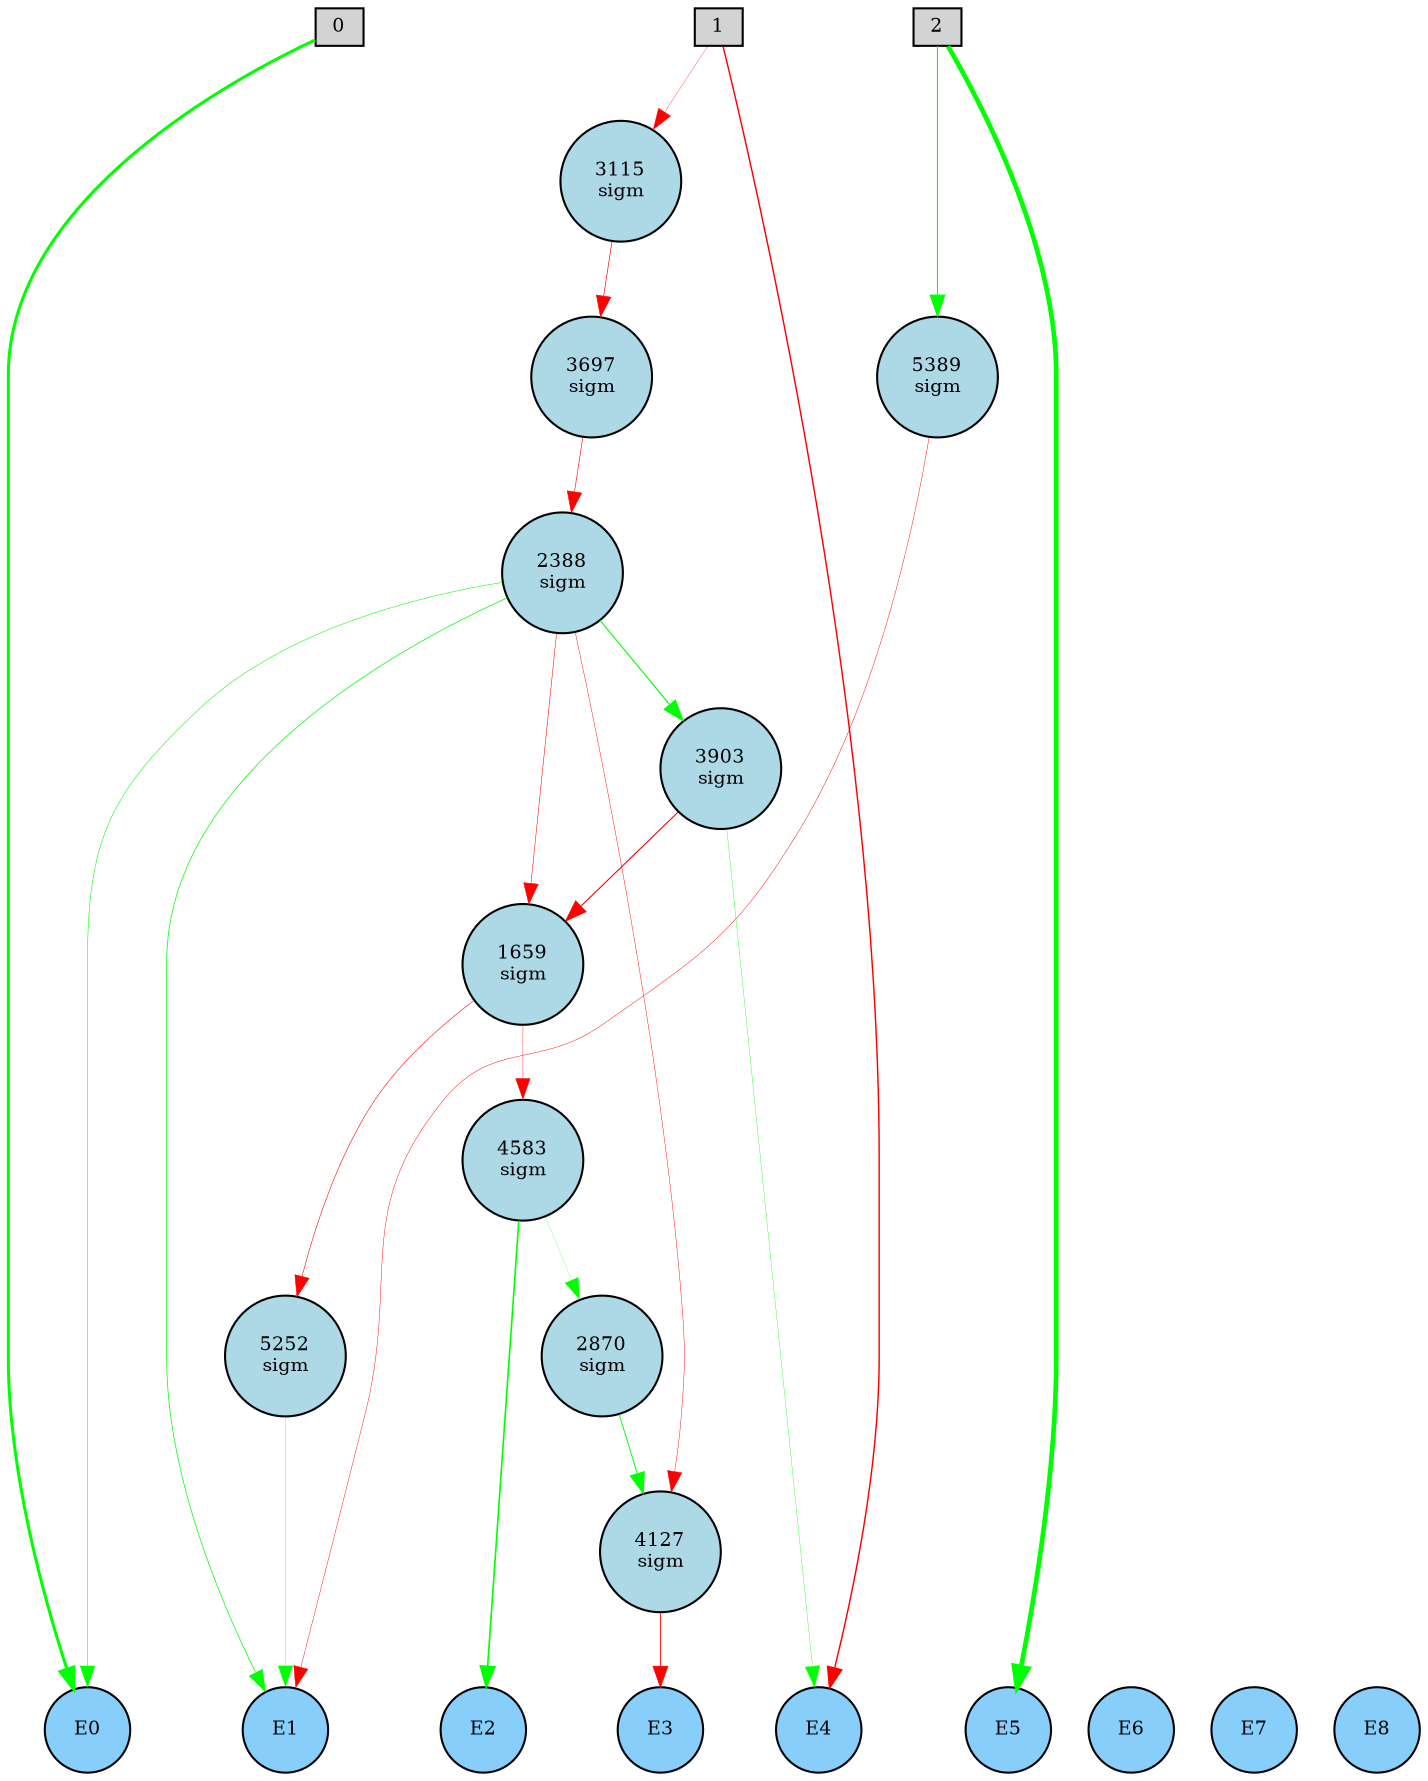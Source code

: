 digraph {
	node [fontsize=9 height=0.2 shape=circle width=0.2]
	subgraph inputs {
		node [shape=box style=filled]
		rank=source
		0 [fillcolor=lightgray]
		1 [fillcolor=lightgray]
		0 -> 1 [style=invis]
		2 [fillcolor=lightgray]
		1 -> 2 [style=invis]
	}
	subgraph outputs {
		node [style=filled]
		rank=sink
		E0 [fillcolor=lightskyblue fontsize=9 height=0.2 shape=circle width=0.2]
		E1 [fillcolor=lightskyblue fontsize=9 height=0.2 shape=circle width=0.2]
		E0 -> E1 [style=invis]
		E2 [fillcolor=lightskyblue fontsize=9 height=0.2 shape=circle width=0.2]
		E1 -> E2 [style=invis]
		E3 [fillcolor=lightskyblue fontsize=9 height=0.2 shape=circle width=0.2]
		E2 -> E3 [style=invis]
		E4 [fillcolor=lightskyblue fontsize=9 height=0.2 shape=circle width=0.2]
		E3 -> E4 [style=invis]
		E5 [fillcolor=lightskyblue fontsize=9 height=0.2 shape=circle width=0.2]
		E4 -> E5 [style=invis]
		E6 [fillcolor=lightskyblue fontsize=9 height=0.2 shape=circle width=0.2]
		E5 -> E6 [style=invis]
		E7 [fillcolor=lightskyblue fontsize=9 height=0.2 shape=circle width=0.2]
		E6 -> E7 [style=invis]
		E8 [fillcolor=lightskyblue fontsize=9 height=0.2 shape=circle width=0.2]
		E7 -> E8 [style=invis]
	}
	5252 [label="5252
sigm" fillcolor=lightblue style=filled]
	5389 [label="5389
sigm" fillcolor=lightblue style=filled]
	4127 [label="4127
sigm" fillcolor=lightblue style=filled]
	3115 [label="3115
sigm" fillcolor=lightblue style=filled]
	2870 [label="2870
sigm" fillcolor=lightblue style=filled]
	3903 [label="3903
sigm" fillcolor=lightblue style=filled]
	2388 [label="2388
sigm" fillcolor=lightblue style=filled]
	4583 [label="4583
sigm" fillcolor=lightblue style=filled]
	3697 [label="3697
sigm" fillcolor=lightblue style=filled]
	1659 [label="1659
sigm" fillcolor=lightblue style=filled]
	1 -> E4 [color=red penwidth=0.6909355854701594 style=solid]
	2 -> E5 [color=green penwidth=2.240442189635663 style=solid]
	0 -> E0 [color=green penwidth=1.448542605933719 style=solid]
	2388 -> 1659 [color=red penwidth=0.2520329450782045 style=solid]
	2388 -> E0 [color=green penwidth=0.26475289503238253 style=solid]
	1 -> 3115 [color=red penwidth=0.14564158035013067 style=solid]
	3115 -> 3697 [color=red penwidth=0.31867387751941756 style=solid]
	3697 -> 2388 [color=red penwidth=0.28862500289878656 style=solid]
	2388 -> 4127 [color=red penwidth=0.21348687774005637 style=solid]
	4127 -> E3 [color=red penwidth=0.42095764639435773 style=solid]
	1659 -> 4583 [color=red penwidth=0.17608681256168207 style=solid]
	3903 -> E4 [color=green penwidth=0.17041353467009734 style=solid]
	2388 -> 3903 [color=green penwidth=0.5324031313245334 style=solid]
	4583 -> 2870 [color=green penwidth=0.10672468339660299 style=solid]
	3903 -> 1659 [color=red penwidth=0.5325005417531263 style=solid]
	1659 -> 5252 [color=red penwidth=0.27284686369617095 style=solid]
	5252 -> E1 [color=green penwidth=0.13421216704553432 style=solid]
	2388 -> E1 [color=green penwidth=0.35596696374689774 style=solid]
	2 -> 5389 [color=green penwidth=0.5236770477271632 style=solid]
	5389 -> E1 [color=red penwidth=0.21735050018445295 style=solid]
	4583 -> E2 [color=green penwidth=0.780224167513494 style=solid]
	2870 -> 4127 [color=green penwidth=0.44238238453880885 style=solid]
}
